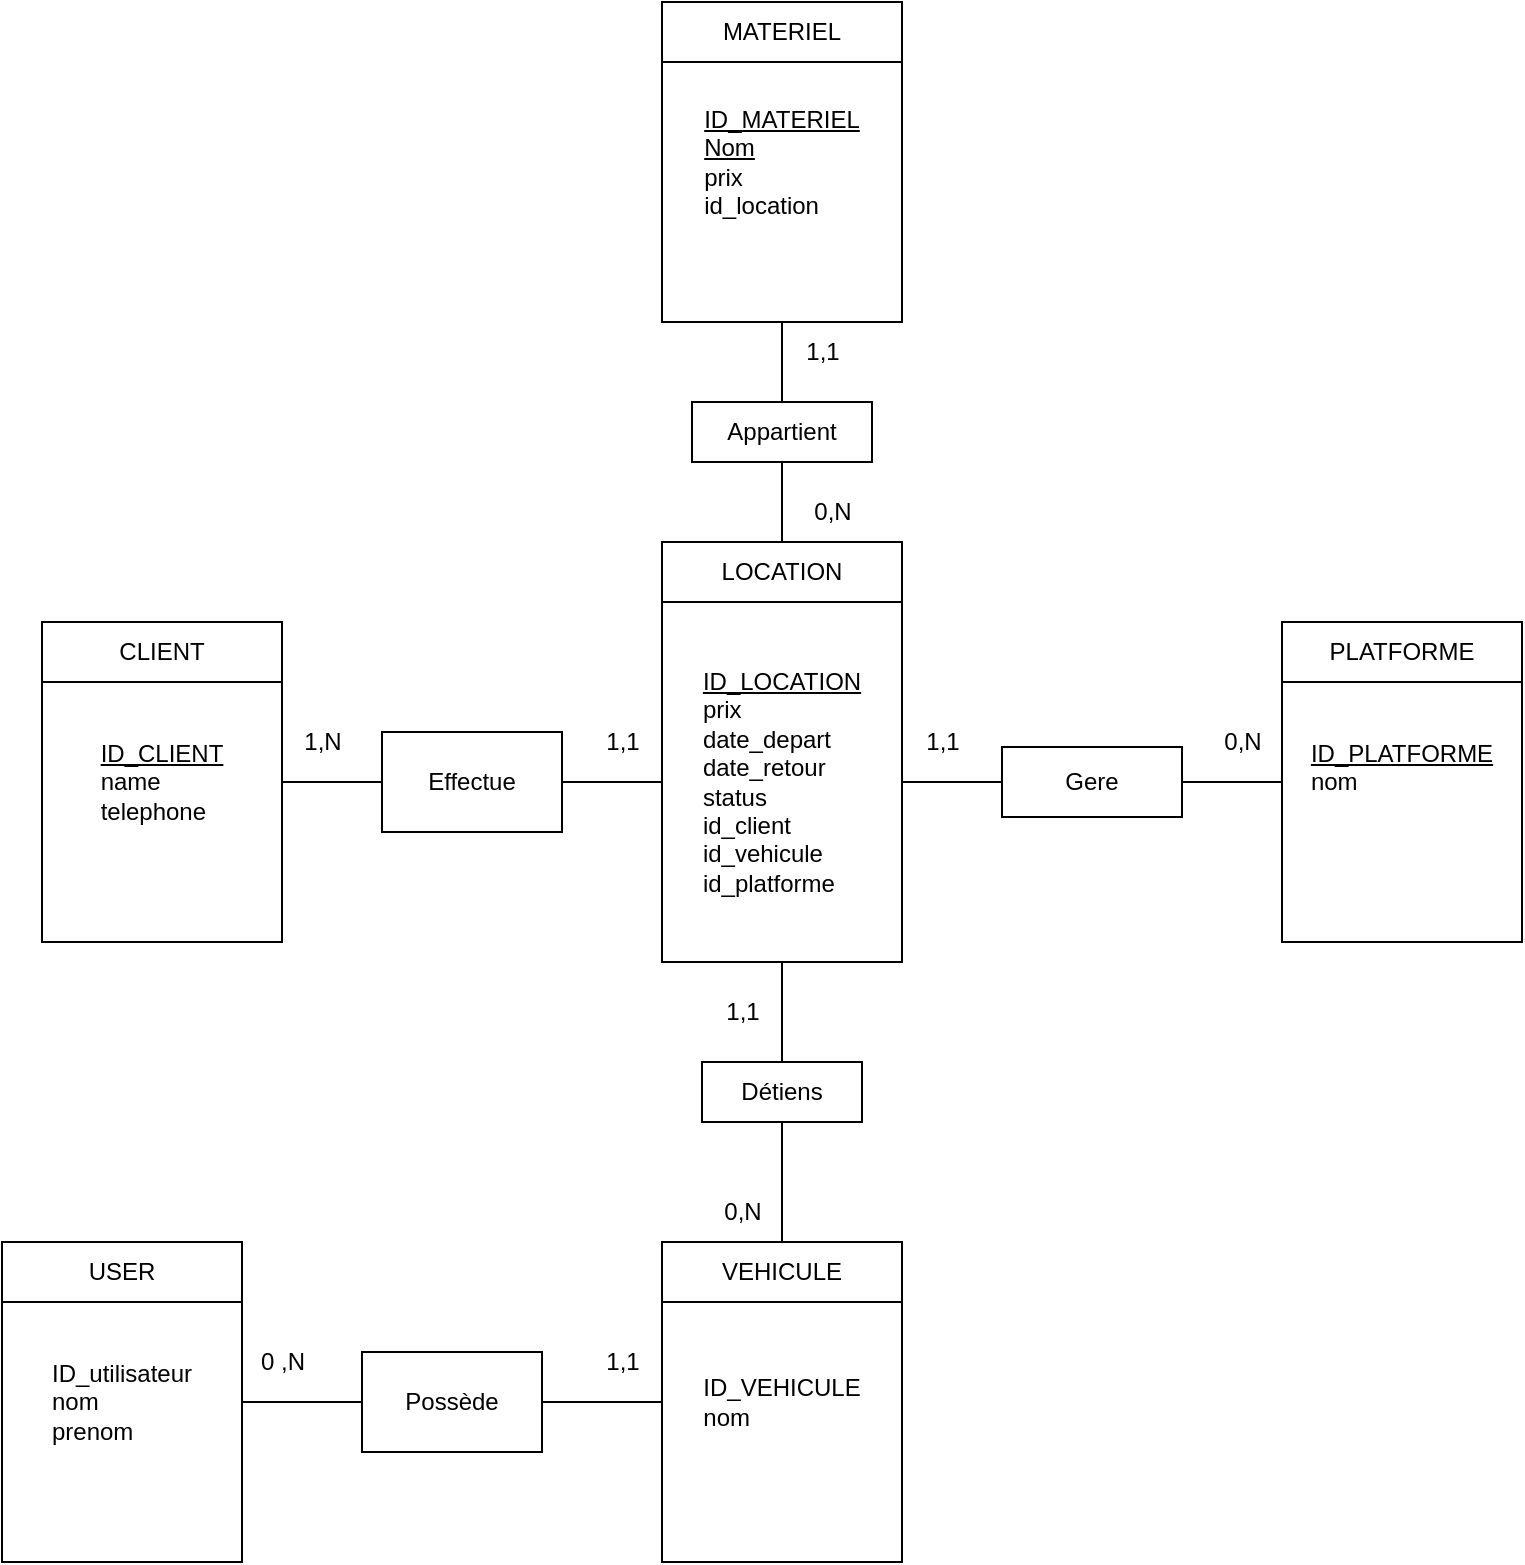 <mxfile>
    <diagram id="YXLwJZTtPckAI44vBEO7" name="Page-1">
        <mxGraphModel dx="1139" dy="1879" grid="1" gridSize="10" guides="1" tooltips="1" connect="1" arrows="1" fold="1" page="1" pageScale="1" pageWidth="850" pageHeight="1100" math="0" shadow="0">
            <root>
                <mxCell id="0"/>
                <mxCell id="1" parent="0"/>
                <mxCell id="7" style="edgeStyle=none;html=1;endArrow=none;endFill=0;startArrow=none;" parent="1" source="13" target="4" edge="1">
                    <mxGeometry relative="1" as="geometry"/>
                </mxCell>
                <mxCell id="2" value="&lt;div style=&quot;text-align: left;&quot;&gt;&lt;span style=&quot;background-color: initial;&quot;&gt;ID_utilisateur&lt;/span&gt;&lt;/div&gt;&lt;div style=&quot;text-align: left;&quot;&gt;&lt;span style=&quot;background-color: initial;&quot;&gt;nom&lt;/span&gt;&lt;/div&gt;&lt;div style=&quot;text-align: left;&quot;&gt;&lt;span style=&quot;background-color: initial;&quot;&gt;prenom&lt;/span&gt;&lt;/div&gt;" style="whiteSpace=wrap;html=1;" parent="1" vertex="1">
                    <mxGeometry x="30" y="350" width="120" height="160" as="geometry"/>
                </mxCell>
                <mxCell id="3" value="&lt;div style=&quot;text-align: left;&quot;&gt;&lt;u style=&quot;background-color: initial;&quot;&gt;ID_PLATFORME&lt;/u&gt;&lt;/div&gt;&lt;div style=&quot;text-align: left;&quot;&gt;&lt;span style=&quot;background-color: initial;&quot;&gt;nom&lt;/span&gt;&lt;/div&gt;&lt;div style=&quot;text-decoration-line: underline; text-align: left;&quot;&gt;&lt;br&gt;&lt;/div&gt;" style="whiteSpace=wrap;html=1;" parent="1" vertex="1">
                    <mxGeometry x="670" y="40" width="120" height="160" as="geometry"/>
                </mxCell>
                <mxCell id="8" style="edgeStyle=none;html=1;endArrow=none;endFill=0;" parent="1" source="4" target="5" edge="1">
                    <mxGeometry relative="1" as="geometry"/>
                </mxCell>
                <mxCell id="4" value="&lt;div style=&quot;text-align: left;&quot;&gt;&lt;span style=&quot;background-color: initial;&quot;&gt;ID_VEHICULE&lt;/span&gt;&lt;/div&gt;&lt;div style=&quot;text-align: left;&quot;&gt;&lt;span style=&quot;background-color: initial;&quot;&gt;nom&lt;/span&gt;&lt;/div&gt;" style="whiteSpace=wrap;html=1;" parent="1" vertex="1">
                    <mxGeometry x="360" y="350" width="120" height="160" as="geometry"/>
                </mxCell>
                <mxCell id="9" style="edgeStyle=none;html=1;endArrow=none;endFill=0;startArrow=none;" parent="1" source="50" target="6" edge="1">
                    <mxGeometry relative="1" as="geometry"/>
                </mxCell>
                <mxCell id="34" style="edgeStyle=none;html=1;endArrow=none;endFill=0;startArrow=none;" parent="1" source="45" target="3" edge="1">
                    <mxGeometry relative="1" as="geometry"/>
                </mxCell>
                <mxCell id="5" value="&lt;u&gt;ID_LOCATION&lt;br&gt;&lt;/u&gt;&lt;div style=&quot;text-align: left;&quot;&gt;&lt;span style=&quot;background-color: initial;&quot;&gt;prix&lt;/span&gt;&lt;/div&gt;&lt;div style=&quot;text-align: left;&quot;&gt;&lt;span style=&quot;background-color: initial;&quot;&gt;date_depart&lt;/span&gt;&lt;/div&gt;&lt;div style=&quot;text-align: left;&quot;&gt;&lt;span style=&quot;background-color: initial;&quot;&gt;date_retour&lt;/span&gt;&lt;/div&gt;&lt;div style=&quot;text-align: left;&quot;&gt;status&lt;/div&gt;&lt;div style=&quot;text-align: left;&quot;&gt;id_client&lt;/div&gt;&lt;div style=&quot;text-align: left;&quot;&gt;&lt;span style=&quot;background-color: initial;&quot;&gt;id_vehicule&lt;/span&gt;&lt;/div&gt;&lt;div style=&quot;text-align: left;&quot;&gt;&lt;span style=&quot;background-color: initial;&quot;&gt;id_platforme&lt;/span&gt;&lt;/div&gt;" style="whiteSpace=wrap;html=1;" parent="1" vertex="1">
                    <mxGeometry x="360" y="30" width="120" height="180" as="geometry"/>
                </mxCell>
                <mxCell id="6" value="&lt;u&gt;ID_MATERIEL&lt;br&gt;&lt;div style=&quot;text-align: left;&quot;&gt;&lt;span style=&quot;background-color: initial;&quot;&gt;Nom&lt;/span&gt;&lt;/div&gt;&lt;/u&gt;&lt;div style=&quot;text-align: left;&quot;&gt;&lt;span style=&quot;background-color: initial;&quot;&gt;prix&lt;/span&gt;&lt;/div&gt;&lt;div style=&quot;text-align: left;&quot;&gt;&lt;span style=&quot;background-color: initial;&quot;&gt;id_location&lt;/span&gt;&lt;/div&gt;" style="whiteSpace=wrap;html=1;align=center;" parent="1" vertex="1">
                    <mxGeometry x="360" y="-270" width="120" height="160" as="geometry"/>
                </mxCell>
                <mxCell id="14" value="" style="edgeStyle=none;html=1;endArrow=none;endFill=0;" parent="1" source="2" target="13" edge="1">
                    <mxGeometry relative="1" as="geometry">
                        <mxPoint x="190" y="430" as="sourcePoint"/>
                        <mxPoint x="360" y="430" as="targetPoint"/>
                    </mxGeometry>
                </mxCell>
                <mxCell id="13" value="Possède" style="whiteSpace=wrap;html=1;" parent="1" vertex="1">
                    <mxGeometry x="210" y="405" width="90" height="50" as="geometry"/>
                </mxCell>
                <mxCell id="15" value="0 ,N" style="text;html=1;align=center;verticalAlign=middle;resizable=0;points=[];autosize=1;strokeColor=none;fillColor=none;" parent="1" vertex="1">
                    <mxGeometry x="145" y="395" width="50" height="30" as="geometry"/>
                </mxCell>
                <mxCell id="16" value="1,1" style="text;html=1;align=center;verticalAlign=middle;resizable=0;points=[];autosize=1;strokeColor=none;fillColor=none;" parent="1" vertex="1">
                    <mxGeometry x="320" y="395" width="40" height="30" as="geometry"/>
                </mxCell>
                <mxCell id="17" value="Détiens" style="whiteSpace=wrap;html=1;" parent="1" vertex="1">
                    <mxGeometry x="380" y="260" width="80" height="30" as="geometry"/>
                </mxCell>
                <mxCell id="18" value="0,N" style="text;html=1;align=center;verticalAlign=middle;resizable=0;points=[];autosize=1;strokeColor=none;fillColor=none;" parent="1" vertex="1">
                    <mxGeometry x="380" y="320" width="40" height="30" as="geometry"/>
                </mxCell>
                <mxCell id="19" value="1,1" style="text;html=1;align=center;verticalAlign=middle;resizable=0;points=[];autosize=1;strokeColor=none;fillColor=none;" parent="1" vertex="1">
                    <mxGeometry x="380" y="220" width="40" height="30" as="geometry"/>
                </mxCell>
                <mxCell id="29" style="edgeStyle=none;html=1;endArrow=none;endFill=0;startArrow=none;" parent="1" source="43" target="5" edge="1">
                    <mxGeometry relative="1" as="geometry"/>
                </mxCell>
                <mxCell id="28" value="&lt;div style=&quot;text-align: left;&quot;&gt;&lt;u style=&quot;background-color: initial;&quot;&gt;ID_CLIENT&lt;/u&gt;&lt;/div&gt;&lt;div style=&quot;text-align: left;&quot;&gt;&lt;span style=&quot;background-color: initial;&quot;&gt;name&lt;/span&gt;&lt;/div&gt;&lt;div style=&quot;text-align: left;&quot;&gt;&lt;span style=&quot;background-color: initial;&quot;&gt;telephone&lt;/span&gt;&lt;/div&gt;" style="whiteSpace=wrap;html=1;" parent="1" vertex="1">
                    <mxGeometry x="50" y="40" width="120" height="160" as="geometry"/>
                </mxCell>
                <mxCell id="30" value="1,N" style="text;html=1;align=center;verticalAlign=middle;resizable=0;points=[];autosize=1;strokeColor=none;fillColor=none;" parent="1" vertex="1">
                    <mxGeometry x="170" y="85" width="40" height="30" as="geometry"/>
                </mxCell>
                <mxCell id="31" value="1,1" style="text;html=1;align=center;verticalAlign=middle;resizable=0;points=[];autosize=1;strokeColor=none;fillColor=none;" parent="1" vertex="1">
                    <mxGeometry x="320" y="85" width="40" height="30" as="geometry"/>
                </mxCell>
                <mxCell id="32" value="0,N" style="text;html=1;align=center;verticalAlign=middle;resizable=0;points=[];autosize=1;strokeColor=none;fillColor=none;" parent="1" vertex="1">
                    <mxGeometry x="425" y="-30" width="40" height="30" as="geometry"/>
                </mxCell>
                <mxCell id="33" value="1,1" style="text;html=1;align=center;verticalAlign=middle;resizable=0;points=[];autosize=1;strokeColor=none;fillColor=none;" parent="1" vertex="1">
                    <mxGeometry x="420" y="-110" width="40" height="30" as="geometry"/>
                </mxCell>
                <mxCell id="35" value="1,1" style="text;html=1;align=center;verticalAlign=middle;resizable=0;points=[];autosize=1;strokeColor=none;fillColor=none;" parent="1" vertex="1">
                    <mxGeometry x="480" y="85" width="40" height="30" as="geometry"/>
                </mxCell>
                <mxCell id="36" value="0,N" style="text;html=1;align=center;verticalAlign=middle;resizable=0;points=[];autosize=1;strokeColor=none;fillColor=none;" parent="1" vertex="1">
                    <mxGeometry x="630" y="85" width="40" height="30" as="geometry"/>
                </mxCell>
                <mxCell id="37" value="MATERIEL" style="whiteSpace=wrap;html=1;" parent="1" vertex="1">
                    <mxGeometry x="360" y="-270" width="120" height="30" as="geometry"/>
                </mxCell>
                <mxCell id="38" value="LOCATION" style="whiteSpace=wrap;html=1;" parent="1" vertex="1">
                    <mxGeometry x="360" width="120" height="30" as="geometry"/>
                </mxCell>
                <mxCell id="47" style="edgeStyle=none;html=1;endArrow=none;endFill=0;" parent="1" source="39" target="3" edge="1">
                    <mxGeometry relative="1" as="geometry"/>
                </mxCell>
                <mxCell id="39" value="PLATFORME" style="whiteSpace=wrap;html=1;" parent="1" vertex="1">
                    <mxGeometry x="670" y="40" width="120" height="30" as="geometry"/>
                </mxCell>
                <mxCell id="40" value="VEHICULE" style="whiteSpace=wrap;html=1;" parent="1" vertex="1">
                    <mxGeometry x="360" y="350" width="120" height="30" as="geometry"/>
                </mxCell>
                <mxCell id="41" value="CLIENT" style="whiteSpace=wrap;html=1;" parent="1" vertex="1">
                    <mxGeometry x="50" y="40" width="120" height="30" as="geometry"/>
                </mxCell>
                <mxCell id="42" value="USER" style="whiteSpace=wrap;html=1;" parent="1" vertex="1">
                    <mxGeometry x="30" y="350" width="120" height="30" as="geometry"/>
                </mxCell>
                <mxCell id="44" value="" style="edgeStyle=none;html=1;endArrow=none;endFill=0;" parent="1" source="28" target="43" edge="1">
                    <mxGeometry relative="1" as="geometry">
                        <mxPoint x="170" y="120" as="sourcePoint"/>
                        <mxPoint x="360" y="120" as="targetPoint"/>
                    </mxGeometry>
                </mxCell>
                <mxCell id="43" value="Effectue" style="whiteSpace=wrap;html=1;" parent="1" vertex="1">
                    <mxGeometry x="220" y="95" width="90" height="50" as="geometry"/>
                </mxCell>
                <mxCell id="46" value="" style="edgeStyle=none;html=1;endArrow=none;endFill=0;" parent="1" source="5" target="45" edge="1">
                    <mxGeometry relative="1" as="geometry">
                        <mxPoint x="480" y="120" as="sourcePoint"/>
                        <mxPoint x="640" y="120" as="targetPoint"/>
                    </mxGeometry>
                </mxCell>
                <mxCell id="45" value="Gere" style="whiteSpace=wrap;html=1;" parent="1" vertex="1">
                    <mxGeometry x="530" y="102.5" width="90" height="35" as="geometry"/>
                </mxCell>
                <mxCell id="51" value="" style="edgeStyle=none;html=1;endArrow=none;endFill=0;exitX=0.5;exitY=0;exitDx=0;exitDy=0;" parent="1" source="38" target="50" edge="1">
                    <mxGeometry relative="1" as="geometry">
                        <mxPoint x="420" y="30" as="sourcePoint"/>
                        <mxPoint x="420" y="-110" as="targetPoint"/>
                    </mxGeometry>
                </mxCell>
                <mxCell id="50" value="Appartient" style="whiteSpace=wrap;html=1;" parent="1" vertex="1">
                    <mxGeometry x="375" y="-70" width="90" height="30" as="geometry"/>
                </mxCell>
            </root>
        </mxGraphModel>
    </diagram>
</mxfile>